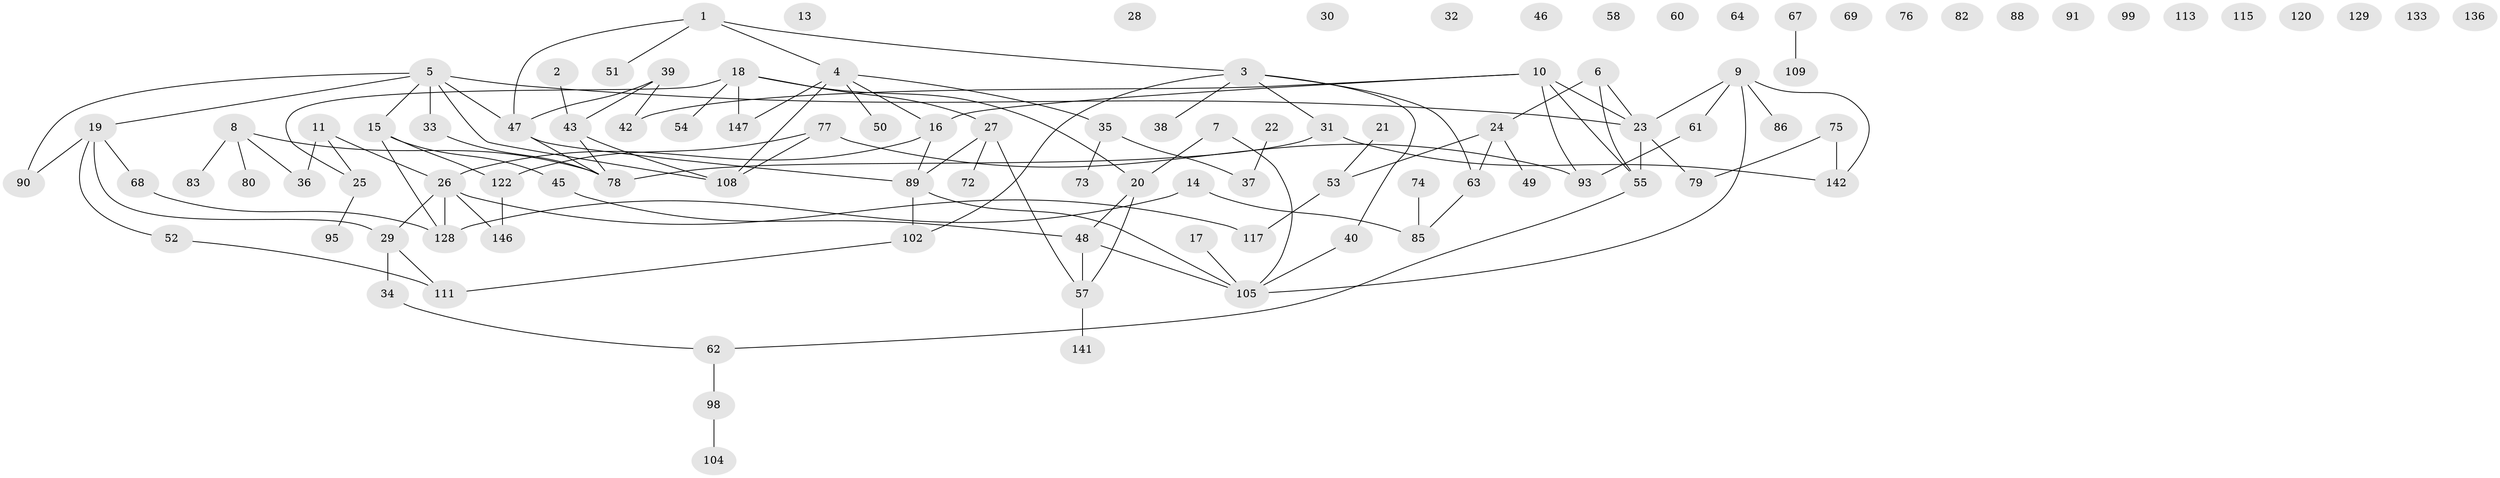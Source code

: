 // Generated by graph-tools (version 1.1) at 2025/23/03/03/25 07:23:25]
// undirected, 102 vertices, 117 edges
graph export_dot {
graph [start="1"]
  node [color=gray90,style=filled];
  1;
  2;
  3 [super="+119"];
  4 [super="+65"];
  5 [super="+70"];
  6 [super="+116"];
  7 [super="+12"];
  8 [super="+92"];
  9 [super="+87"];
  10 [super="+41"];
  11;
  13;
  14 [super="+59"];
  15;
  16;
  17;
  18 [super="+71"];
  19 [super="+123"];
  20 [super="+149"];
  21;
  22;
  23 [super="+44"];
  24;
  25 [super="+135"];
  26 [super="+132"];
  27 [super="+106"];
  28;
  29 [super="+137"];
  30;
  31 [super="+131"];
  32;
  33;
  34 [super="+97"];
  35 [super="+94"];
  36;
  37 [super="+56"];
  38;
  39 [super="+96"];
  40 [super="+139"];
  42;
  43 [super="+121"];
  45 [super="+101"];
  46;
  47 [super="+66"];
  48;
  49 [super="+100"];
  50;
  51;
  52 [super="+143"];
  53 [super="+103"];
  54;
  55 [super="+81"];
  57 [super="+148"];
  58 [super="+140"];
  60;
  61;
  62 [super="+124"];
  63;
  64;
  67;
  68 [super="+118"];
  69;
  72;
  73;
  74;
  75 [super="+107"];
  76;
  77 [super="+114"];
  78 [super="+126"];
  79 [super="+84"];
  80;
  82;
  83;
  85;
  86;
  88;
  89 [super="+144"];
  90;
  91;
  93;
  95 [super="+112"];
  98 [super="+110"];
  99;
  102;
  104;
  105 [super="+134"];
  108 [super="+130"];
  109;
  111 [super="+127"];
  113;
  115;
  117;
  120;
  122 [super="+125"];
  128 [super="+138"];
  129;
  133;
  136;
  141;
  142 [super="+145"];
  146;
  147;
  1 -- 3;
  1 -- 51;
  1 -- 47;
  1 -- 4;
  2 -- 43;
  3 -- 102;
  3 -- 38;
  3 -- 40;
  3 -- 63;
  3 -- 31;
  4 -- 16;
  4 -- 50;
  4 -- 108;
  4 -- 147;
  4 -- 35;
  5 -- 90;
  5 -- 23;
  5 -- 33;
  5 -- 15;
  5 -- 47;
  5 -- 19;
  5 -- 108;
  6 -- 55;
  6 -- 23;
  6 -- 24;
  7 -- 20;
  7 -- 105;
  8 -- 36;
  8 -- 80;
  8 -- 83;
  8 -- 78;
  9 -- 23;
  9 -- 61;
  9 -- 142;
  9 -- 86;
  9 -- 105;
  10 -- 16;
  10 -- 93;
  10 -- 42;
  10 -- 55;
  10 -- 23;
  11 -- 26;
  11 -- 36;
  11 -- 25;
  14 -- 128;
  14 -- 85;
  15 -- 45;
  15 -- 128;
  15 -- 122;
  16 -- 89;
  16 -- 26;
  17 -- 105;
  18 -- 20;
  18 -- 27;
  18 -- 54;
  18 -- 147;
  18 -- 25;
  19 -- 52;
  19 -- 68;
  19 -- 29;
  19 -- 90;
  20 -- 48;
  20 -- 57;
  21 -- 53;
  22 -- 37;
  23 -- 55;
  23 -- 79;
  24 -- 49;
  24 -- 53;
  24 -- 63;
  25 -- 95;
  26 -- 29;
  26 -- 146;
  26 -- 128;
  26 -- 117;
  27 -- 72;
  27 -- 89;
  27 -- 57;
  29 -- 34;
  29 -- 111;
  31 -- 78;
  31 -- 142;
  33 -- 78;
  34 -- 62;
  35 -- 73;
  35 -- 37;
  39 -- 43;
  39 -- 47;
  39 -- 42;
  40 -- 105;
  43 -- 108;
  43 -- 78;
  45 -- 48;
  47 -- 89;
  47 -- 78;
  48 -- 57;
  48 -- 105;
  52 -- 111;
  53 -- 117;
  55 -- 62;
  57 -- 141;
  61 -- 93;
  62 -- 98;
  63 -- 85;
  67 -- 109;
  68 -- 128;
  74 -- 85;
  75 -- 142;
  75 -- 79;
  77 -- 122;
  77 -- 93;
  77 -- 108;
  89 -- 105;
  89 -- 102;
  98 -- 104;
  102 -- 111;
  122 -- 146;
}
